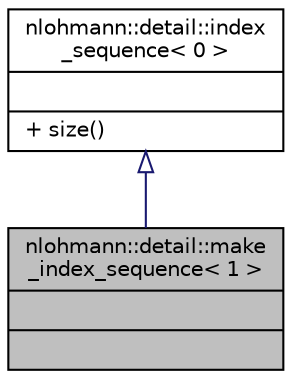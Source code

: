 digraph "nlohmann::detail::make_index_sequence&lt; 1 &gt;"
{
 // INTERACTIVE_SVG=YES
  edge [fontname="Helvetica",fontsize="10",labelfontname="Helvetica",labelfontsize="10"];
  node [fontname="Helvetica",fontsize="10",shape=record];
  Node1 [label="{nlohmann::detail::make\l_index_sequence\< 1 \>\n||}",height=0.2,width=0.4,color="black", fillcolor="grey75", style="filled", fontcolor="black"];
  Node2 -> Node1 [dir="back",color="midnightblue",fontsize="10",style="solid",arrowtail="onormal"];
  Node2 [label="{nlohmann::detail::index\l_sequence\< 0 \>\n||+ size()\l}",height=0.2,width=0.4,color="black", fillcolor="white", style="filled",URL="$structnlohmann_1_1detail_1_1index__sequence.html"];
}
